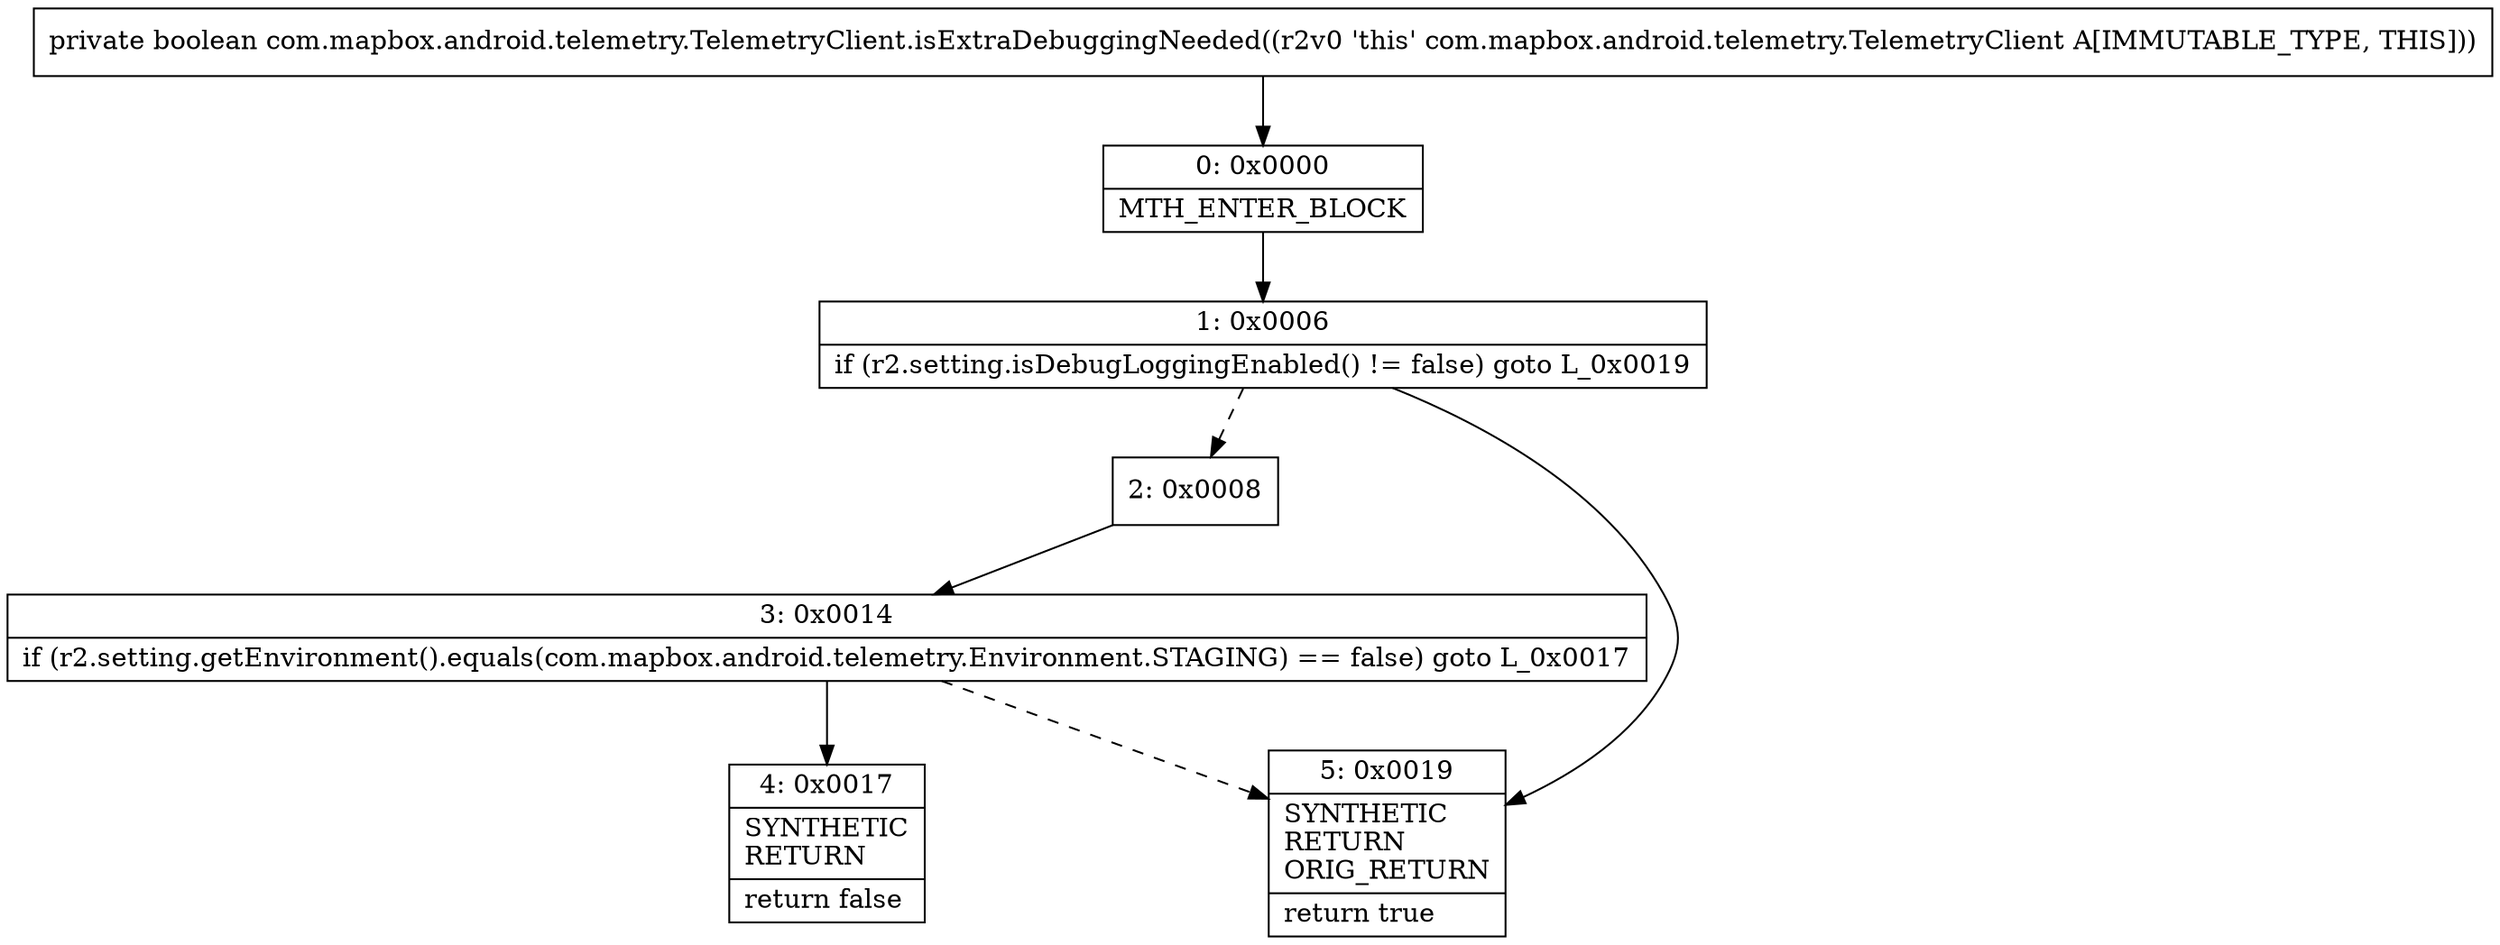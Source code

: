 digraph "CFG forcom.mapbox.android.telemetry.TelemetryClient.isExtraDebuggingNeeded()Z" {
Node_0 [shape=record,label="{0\:\ 0x0000|MTH_ENTER_BLOCK\l}"];
Node_1 [shape=record,label="{1\:\ 0x0006|if (r2.setting.isDebugLoggingEnabled() != false) goto L_0x0019\l}"];
Node_2 [shape=record,label="{2\:\ 0x0008}"];
Node_3 [shape=record,label="{3\:\ 0x0014|if (r2.setting.getEnvironment().equals(com.mapbox.android.telemetry.Environment.STAGING) == false) goto L_0x0017\l}"];
Node_4 [shape=record,label="{4\:\ 0x0017|SYNTHETIC\lRETURN\l|return false\l}"];
Node_5 [shape=record,label="{5\:\ 0x0019|SYNTHETIC\lRETURN\lORIG_RETURN\l|return true\l}"];
MethodNode[shape=record,label="{private boolean com.mapbox.android.telemetry.TelemetryClient.isExtraDebuggingNeeded((r2v0 'this' com.mapbox.android.telemetry.TelemetryClient A[IMMUTABLE_TYPE, THIS])) }"];
MethodNode -> Node_0;
Node_0 -> Node_1;
Node_1 -> Node_2[style=dashed];
Node_1 -> Node_5;
Node_2 -> Node_3;
Node_3 -> Node_4;
Node_3 -> Node_5[style=dashed];
}

